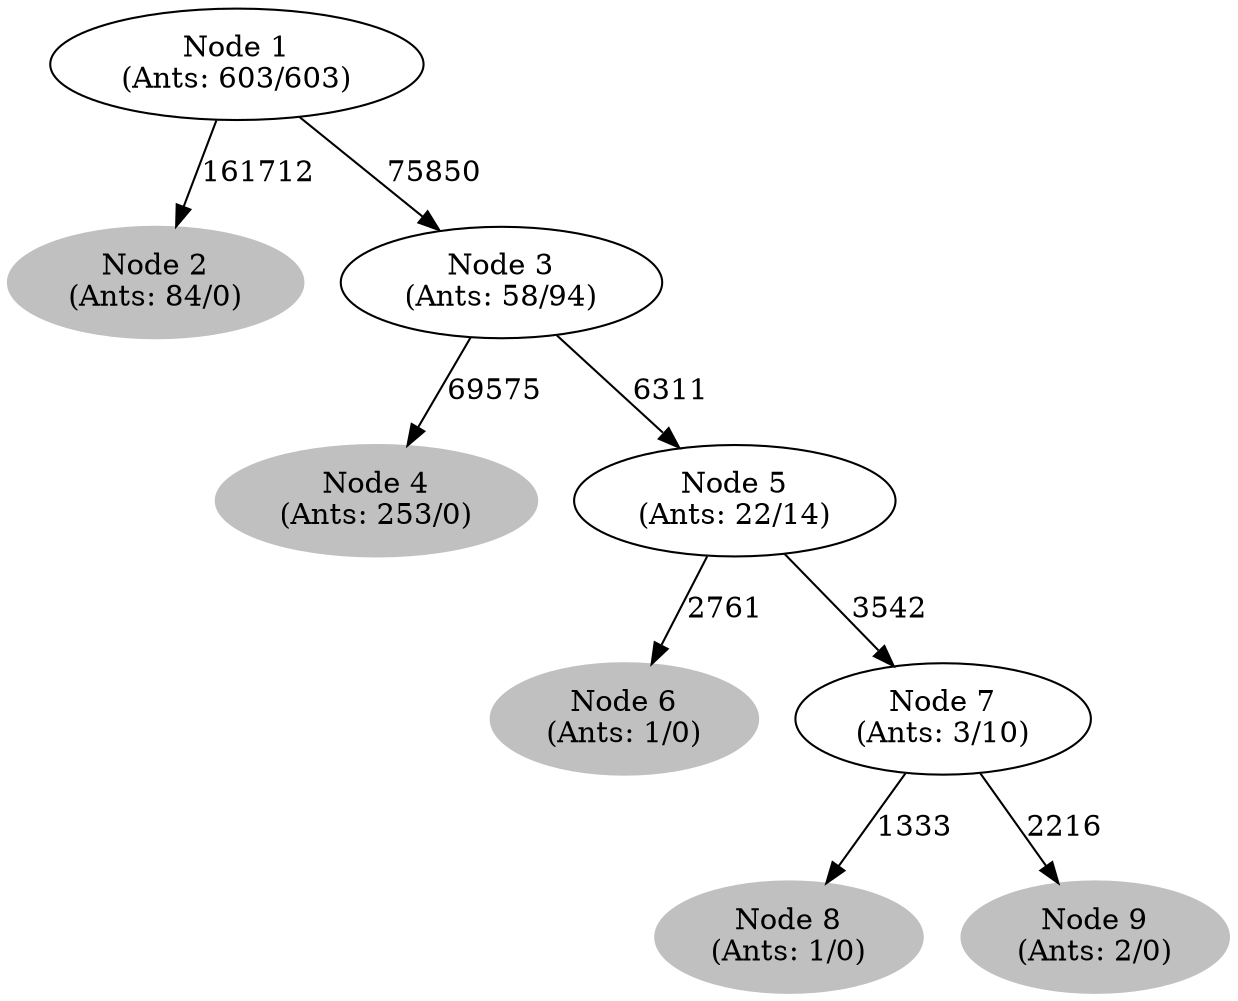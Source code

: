 digraph G {
	
	 "Node 2\n(Ants: 84/0)" [style=filled,color="gray"];
	"Node 1\n(Ants: 603/603)" -> "Node 2\n(Ants: 84/0)" [label=161712];
	 "Node 1\n(Ants: 603/603)" -> "Node 3\n(Ants: 58/94)" [label=75850];
	 "Node 4\n(Ants: 253/0)" [style=filled,color="gray"];
	"Node 3\n(Ants: 58/94)" -> "Node 4\n(Ants: 253/0)" [label=69575];
	 "Node 3\n(Ants: 58/94)" -> "Node 5\n(Ants: 22/14)" [label=6311];
	 "Node 6\n(Ants: 1/0)" [style=filled,color="gray"];
	"Node 5\n(Ants: 22/14)" -> "Node 6\n(Ants: 1/0)" [label=2761];
	 "Node 5\n(Ants: 22/14)" -> "Node 7\n(Ants: 3/10)" [label=3542];
	 "Node 8\n(Ants: 1/0)" [style=filled,color="gray"];
	"Node 7\n(Ants: 3/10)" -> "Node 8\n(Ants: 1/0)" [label=1333];
	 "Node 9\n(Ants: 2/0)" [style=filled,color="gray"];
	"Node 7\n(Ants: 3/10)" -> "Node 9\n(Ants: 2/0)" [label=2216];
	 
}
